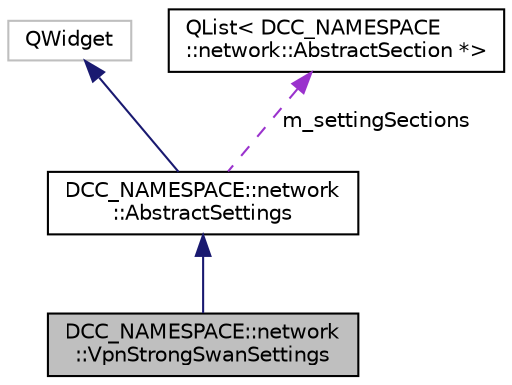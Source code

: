 digraph "DCC_NAMESPACE::network::VpnStrongSwanSettings"
{
  edge [fontname="Helvetica",fontsize="10",labelfontname="Helvetica",labelfontsize="10"];
  node [fontname="Helvetica",fontsize="10",shape=record];
  Node3 [label="DCC_NAMESPACE::network\l::VpnStrongSwanSettings",height=0.2,width=0.4,color="black", fillcolor="grey75", style="filled", fontcolor="black"];
  Node4 -> Node3 [dir="back",color="midnightblue",fontsize="10",style="solid",fontname="Helvetica"];
  Node4 [label="DCC_NAMESPACE::network\l::AbstractSettings",height=0.2,width=0.4,color="black", fillcolor="white", style="filled",URL="$class_d_c_c___n_a_m_e_s_p_a_c_e_1_1network_1_1_abstract_settings.html"];
  Node5 -> Node4 [dir="back",color="midnightblue",fontsize="10",style="solid",fontname="Helvetica"];
  Node5 [label="QWidget",height=0.2,width=0.4,color="grey75", fillcolor="white", style="filled"];
  Node6 -> Node4 [dir="back",color="darkorchid3",fontsize="10",style="dashed",label=" m_settingSections" ,fontname="Helvetica"];
  Node6 [label="QList\< DCC_NAMESPACE\l::network::AbstractSection *\>",height=0.2,width=0.4,color="black", fillcolor="white", style="filled",URL="$class_q_list.html"];
}
